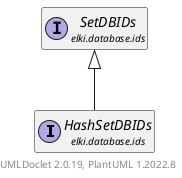 @startuml
    remove .*\.(Instance|Par|Parameterizer|Factory)$
    set namespaceSeparator none
    hide empty fields
    hide empty methods

    interface "<size:14>HashSetDBIDs\n<size:10>elki.database.ids" as elki.database.ids.HashSetDBIDs [[HashSetDBIDs.html]]

    interface "<size:14>SetDBIDs\n<size:10>elki.database.ids" as elki.database.ids.SetDBIDs [[SetDBIDs.html]]

    elki.database.ids.SetDBIDs <|-- elki.database.ids.HashSetDBIDs

    center footer UMLDoclet 2.0.19, PlantUML 1.2022.8
@enduml

